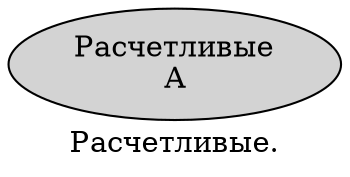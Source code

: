 digraph SENTENCE_1355 {
	graph [label="Расчетливые."]
	node [style=filled]
		0 [label="Расчетливые
A" color="" fillcolor=lightgray penwidth=1 shape=ellipse]
}